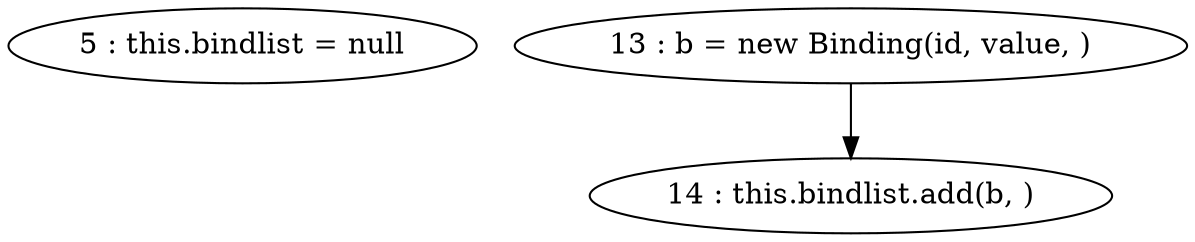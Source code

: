 digraph G {
"5 : this.bindlist = null"
"13 : b = new Binding(id, value, )"
"13 : b = new Binding(id, value, )" -> "14 : this.bindlist.add(b, )"
"14 : this.bindlist.add(b, )"
}